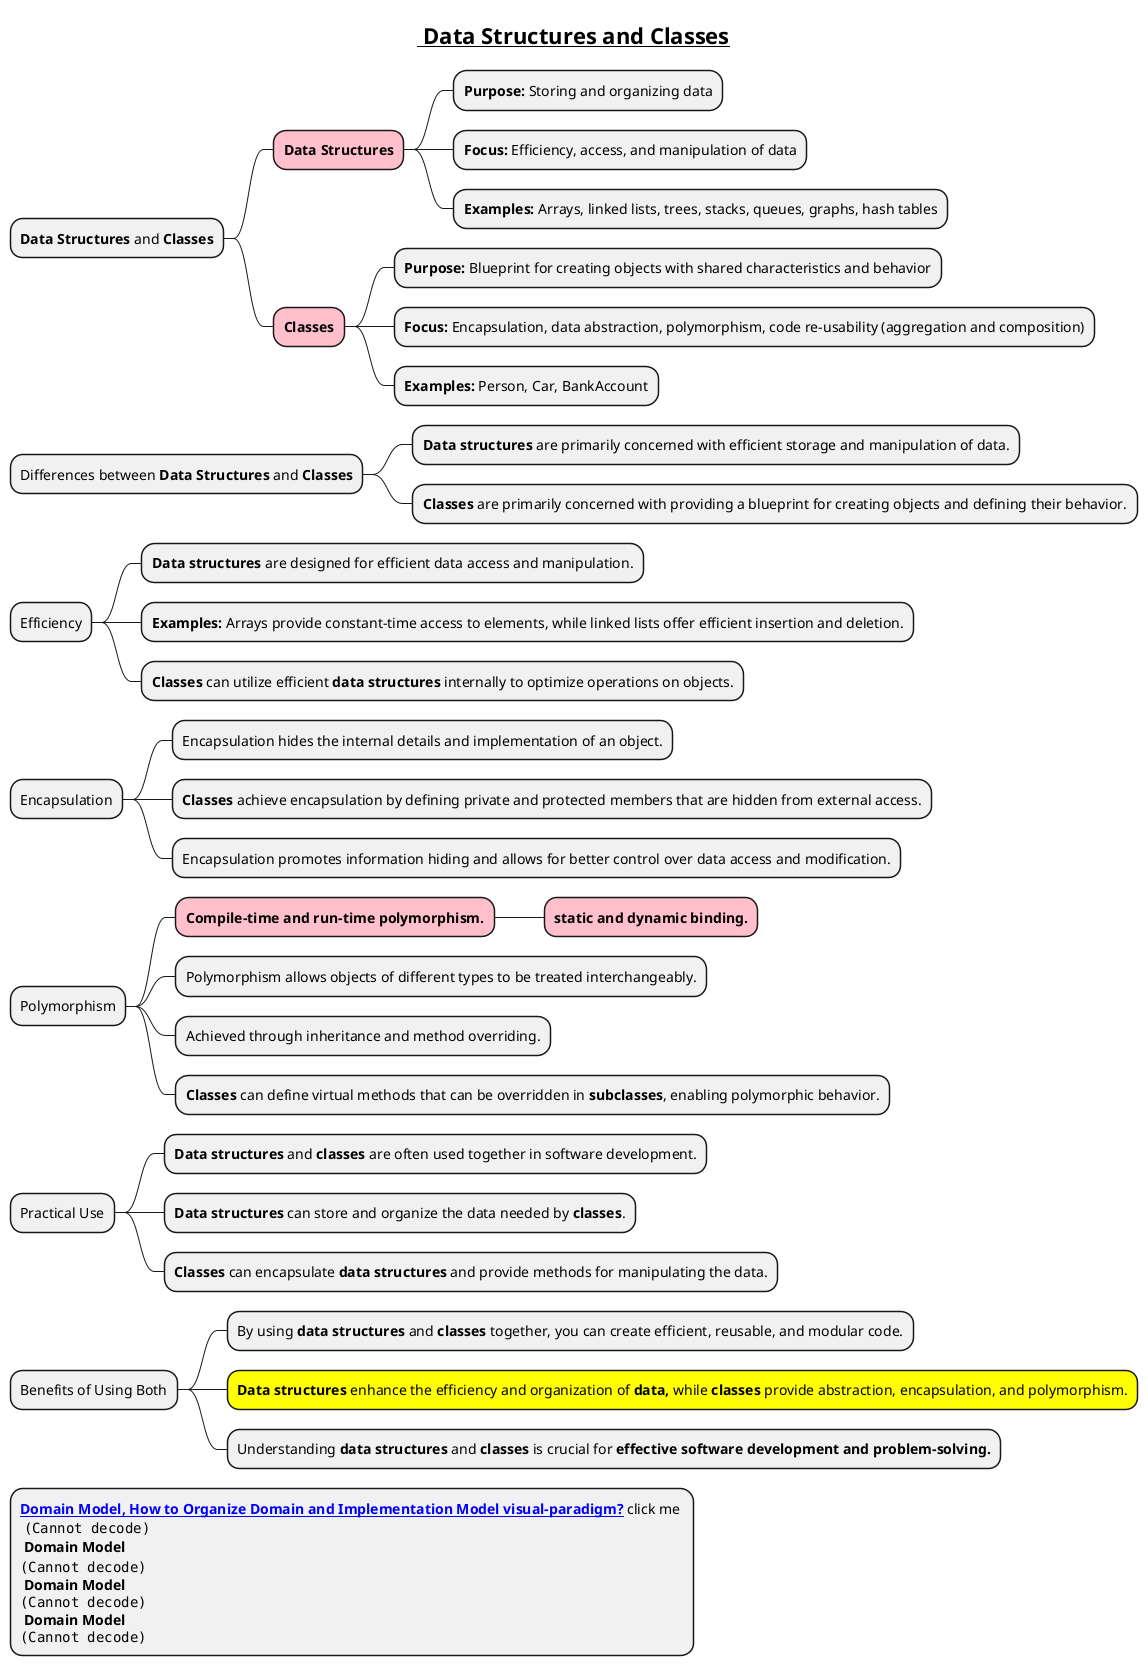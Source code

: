 @startmindmap
title =__ Data Structures and Classes__

* **Data Structures** and **Classes**
**[#pink] **Data Structures**
*** **Purpose:** Storing and organizing data
*** **Focus:** Efficiency, access, and manipulation of data
*** **Examples:** Arrays, linked lists, trees, stacks, queues, graphs, hash tables
**[#pink] **Classes**
*** **Purpose:** Blueprint for creating objects with shared characteristics and behavior
*** **Focus:** Encapsulation, data abstraction, polymorphism, code re-usability (aggregation and composition)
*** **Examples:** Person, Car, BankAccount
* Differences between **Data Structures** and **Classes**
** **Data structures** are primarily concerned with efficient storage and manipulation of data.
** **Classes** are primarily concerned with providing a blueprint for creating objects and defining their behavior.
* Efficiency
** **Data structures** are designed for efficient data access and manipulation.
** **Examples:** Arrays provide constant-time access to elements, while linked lists offer efficient insertion and deletion.
** **Classes** can utilize efficient **data structures** internally to optimize operations on objects.
* Encapsulation
** Encapsulation hides the internal details and implementation of an object.
** **Classes** achieve encapsulation by defining private and protected members that are hidden from external access.
** Encapsulation promotes information hiding and allows for better control over data access and modification.
* Polymorphism
**[#pink] **Compile-time and run-time polymorphism.**
***[#pink] **static and dynamic binding.**
** Polymorphism allows objects of different types to be treated interchangeably.
** Achieved through inheritance and method overriding.
** **Classes** can define virtual methods that can be overridden in **subclasses**, enabling polymorphic behavior.
* Practical Use
** **Data structures** and **classes** are often used together in software development.
** **Data structures** can store and organize the data needed by **classes**.
** **Classes** can encapsulate **data structures** and provide methods for manipulating the data.
* Benefits of Using Both
** By using **data structures** and **classes** together, you can create efficient, reusable, and modular code.
**[#yellow] **Data structures** enhance the efficiency and organization of **data,** while **classes** provide abstraction, encapsulation, and polymorphism.
** Understanding **data structures** and **classes** is crucial for **effective software development and problem-solving.**

* **[[https://www.visual-paradigm.com/tutorials/developdomainandimplclassmodel.jsp Domain Model, How to Organize Domain and Implementation Model visual-paradigm?]]** click me \n <img:images/img_30.png> \n **Domain Model** \n<img:images/img_31.png> \n **Domain Model** \n<img:images/img_32.png>\n **Domain Model** \n<img:images/img_33.png>
@endmindmap
